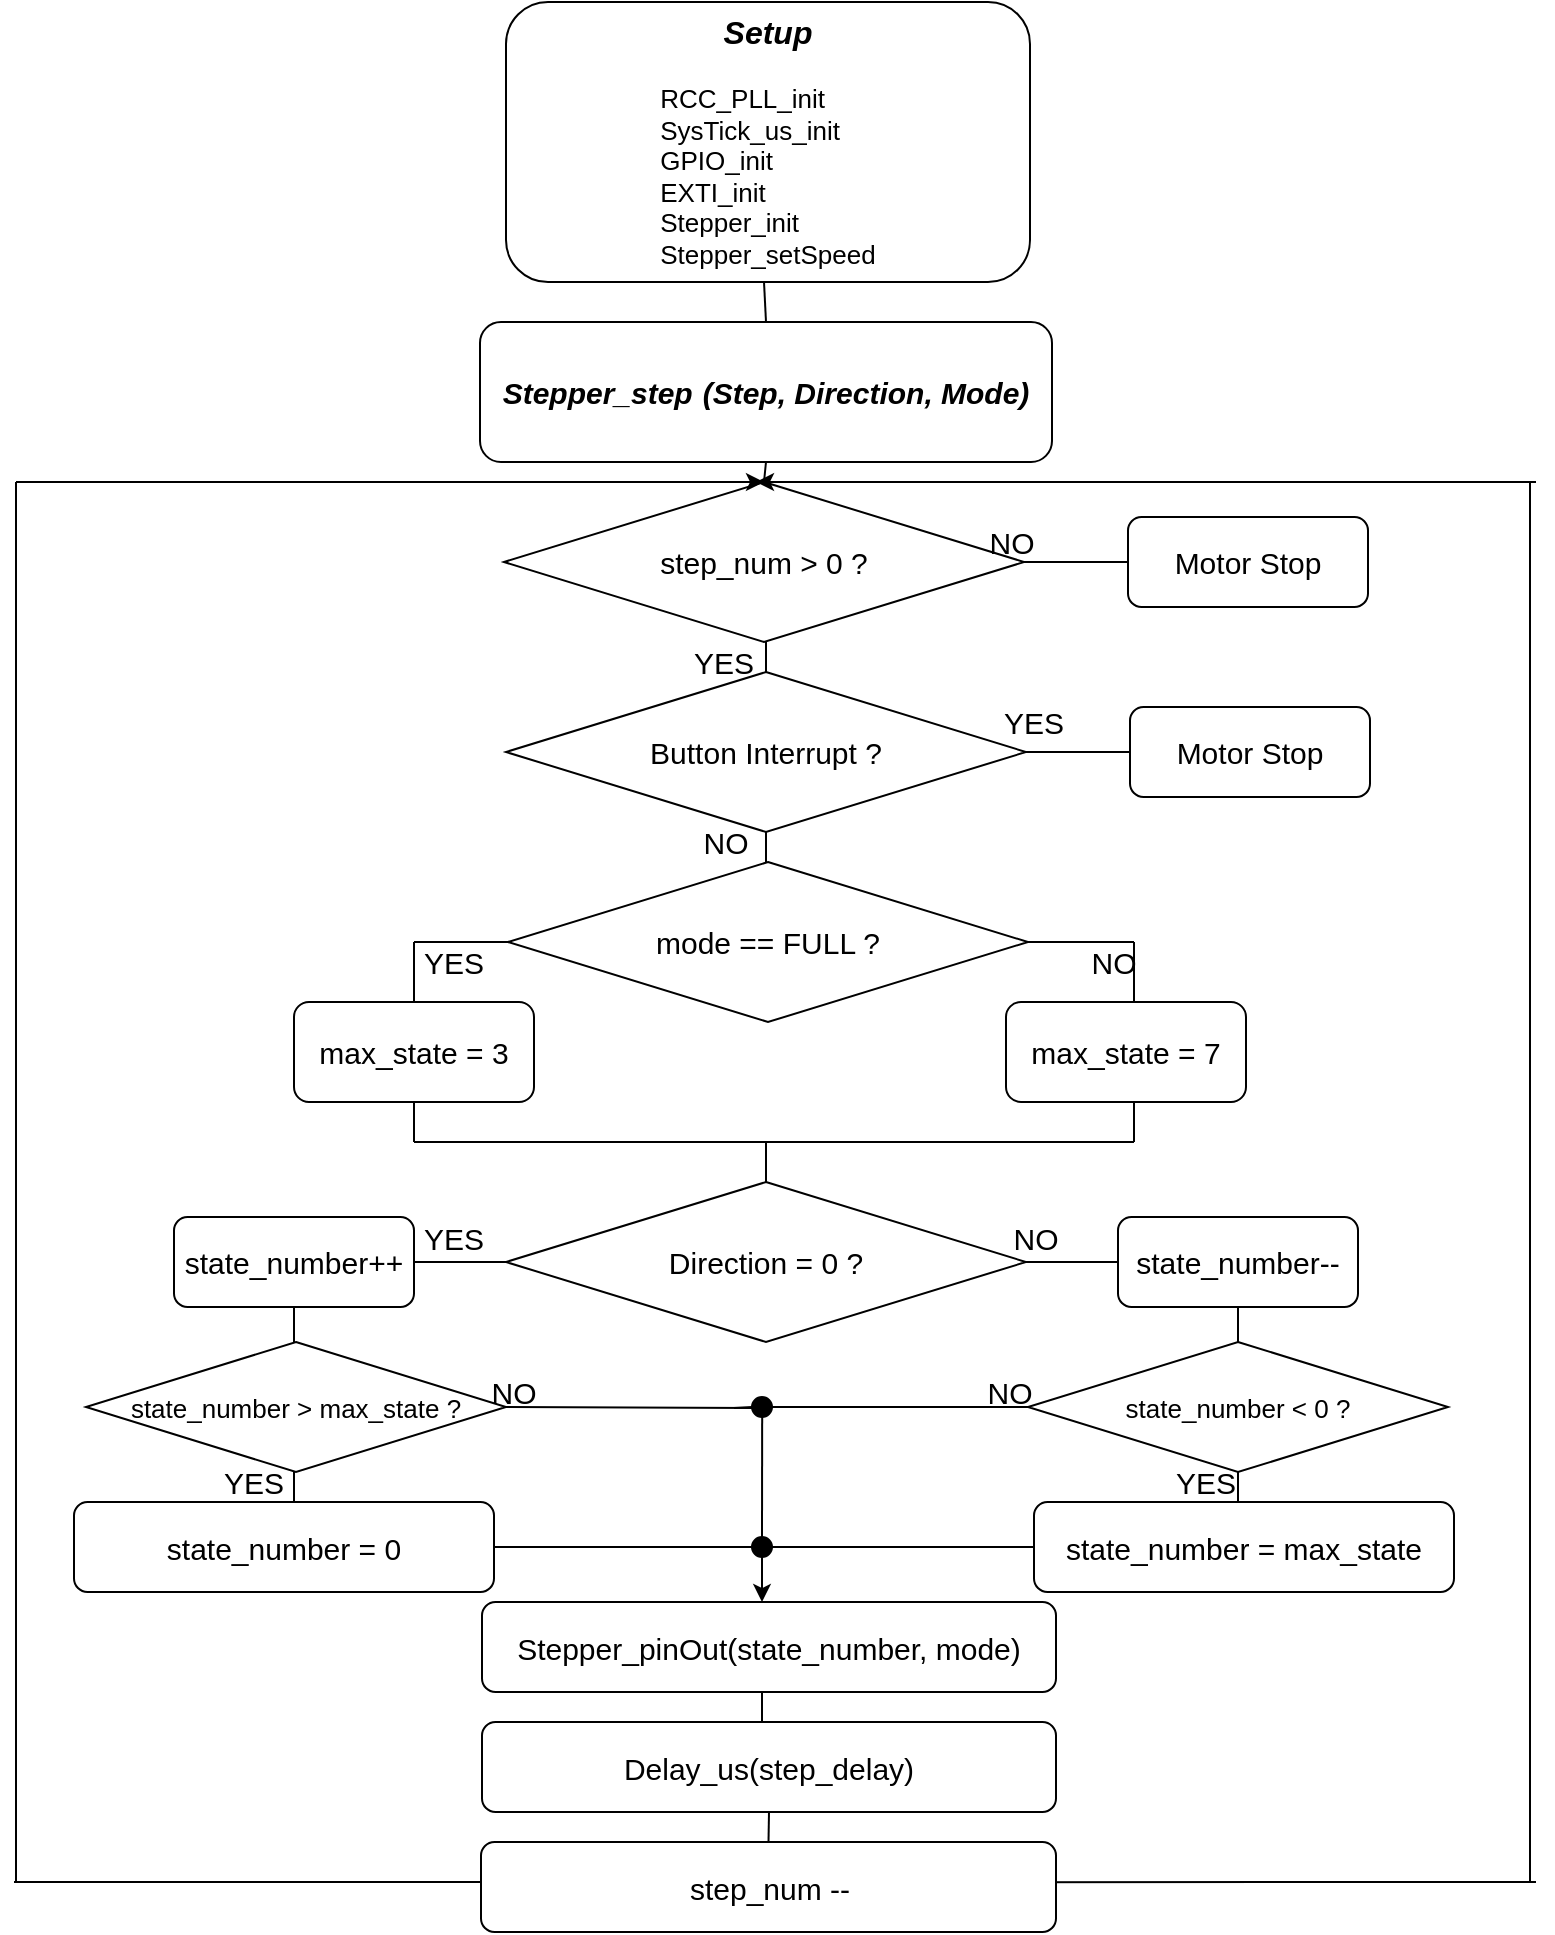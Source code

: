 <mxfile version="15.2.7" type="device"><diagram id="W0j-wVub7BevKi_JYIw6" name="페이지-1"><mxGraphModel dx="865" dy="1675" grid="1" gridSize="10" guides="1" tooltips="1" connect="1" arrows="1" fold="1" page="1" pageScale="1" pageWidth="827" pageHeight="1169" math="0" shadow="0"><root><mxCell id="0"/><mxCell id="1" parent="0"/><mxCell id="E49OmthKrDA7gJpjjUu7-33" value="&lt;font style=&quot;font-size: 15px;&quot;&gt;&lt;span style=&quot;font-size: 15px;&quot;&gt;&lt;b style=&quot;font-size: 15px;&quot;&gt;&lt;i style=&quot;font-size: 15px;&quot;&gt;Stepper_step&lt;span style=&quot;white-space: pre; font-size: 15px;&quot;&gt;&#9;&lt;/span&gt;(Step, Direction, Mode)&lt;/i&gt;&lt;/b&gt;&lt;/span&gt;&lt;br style=&quot;font-size: 15px;&quot;&gt;&lt;/font&gt;" style="rounded=1;whiteSpace=wrap;html=1;fontSize=15;glass=0;strokeWidth=1;shadow=0;fontStyle=0" parent="1" vertex="1"><mxGeometry x="272" y="-920" width="286" height="70" as="geometry"/></mxCell><mxCell id="pfp5ijlTgk-dWuZeDqmA-1" value="&lt;font&gt;&lt;font&gt;&lt;b&gt;&lt;i&gt;&lt;font style=&quot;font-size: 16px&quot;&gt;Setup&lt;/font&gt;&lt;/i&gt;&lt;br style=&quot;font-size: 13px&quot;&gt;&lt;br style=&quot;font-size: 13px&quot;&gt;&lt;div style=&quot;font-size: 13px ; text-align: left&quot;&gt;&lt;span style=&quot;font-weight: normal ; font-size: 13px&quot;&gt;RCC_PLL_init&lt;/span&gt;&lt;br style=&quot;font-size: 13px&quot;&gt;&lt;/div&gt;&lt;/b&gt;&lt;/font&gt;&lt;font style=&quot;font-size: 13px&quot;&gt;&lt;div style=&quot;font-size: 13px ; text-align: left&quot;&gt;&lt;span style=&quot;font-size: 13px&quot;&gt;SysTick_us_init&lt;/span&gt;&lt;/div&gt;&lt;div style=&quot;font-size: 13px ; text-align: left&quot;&gt;&lt;span style=&quot;font-size: 13px&quot;&gt;GPIO_init&lt;/span&gt;&lt;/div&gt;&lt;div style=&quot;font-size: 13px ; text-align: left&quot;&gt;&lt;span style=&quot;font-size: 13px&quot;&gt;EXTI_init&lt;/span&gt;&lt;br style=&quot;font-size: 13px&quot;&gt;&lt;/div&gt;&lt;div style=&quot;font-size: 13px ; text-align: left&quot;&gt;Stepper_init&lt;/div&gt;&lt;div style=&quot;font-size: 13px ; text-align: left&quot;&gt;&lt;span style=&quot;font-size: 13px&quot;&gt;Stepper_setSpeed&lt;/span&gt;&lt;/div&gt;&lt;/font&gt;&lt;/font&gt;" style="rounded=1;whiteSpace=wrap;html=1;fontSize=13;glass=0;strokeWidth=1;shadow=0;" parent="1" vertex="1"><mxGeometry x="285" y="-1080" width="262" height="140" as="geometry"/></mxCell><mxCell id="pfp5ijlTgk-dWuZeDqmA-2" value="" style="endArrow=none;html=1;exitX=0.5;exitY=0;exitDx=0;exitDy=0;fontSize=15;" parent="1" edge="1" source="E49OmthKrDA7gJpjjUu7-33"><mxGeometry width="50" height="50" relative="1" as="geometry"><mxPoint x="414" y="-950" as="sourcePoint"/><mxPoint x="414" y="-940" as="targetPoint"/></mxGeometry></mxCell><mxCell id="B7wI7mI7uH0ev065WkiU-1" value="" style="endArrow=none;html=1;entryX=0.5;entryY=1;entryDx=0;entryDy=0;fontSize=15;" edge="1" parent="1" target="E49OmthKrDA7gJpjjUu7-33"><mxGeometry width="50" height="50" relative="1" as="geometry"><mxPoint x="414" y="-840" as="sourcePoint"/><mxPoint x="596" y="-940" as="targetPoint"/></mxGeometry></mxCell><mxCell id="B7wI7mI7uH0ev065WkiU-2" value="Direction = 0 ?" style="rhombus;whiteSpace=wrap;html=1;fontSize=15;" vertex="1" parent="1"><mxGeometry x="285" y="-490" width="260" height="80" as="geometry"/></mxCell><mxCell id="B7wI7mI7uH0ev065WkiU-3" value="" style="endArrow=none;html=1;exitX=1;exitY=0.5;exitDx=0;exitDy=0;fontSize=15;" edge="1" parent="1" source="B7wI7mI7uH0ev065WkiU-2"><mxGeometry width="50" height="50" relative="1" as="geometry"><mxPoint x="515" y="-460" as="sourcePoint"/><mxPoint x="595" y="-450" as="targetPoint"/></mxGeometry></mxCell><mxCell id="B7wI7mI7uH0ev065WkiU-4" value="" style="endArrow=none;html=1;fontSize=15;" edge="1" parent="1"><mxGeometry width="50" height="50" relative="1" as="geometry"><mxPoint x="235" y="-450" as="sourcePoint"/><mxPoint x="285" y="-450" as="targetPoint"/></mxGeometry></mxCell><mxCell id="B7wI7mI7uH0ev065WkiU-5" value="&lt;font style=&quot;font-size: 15px;&quot;&gt;&lt;span style=&quot;font-size: 15px;&quot;&gt;state_number++&lt;/span&gt;&lt;br style=&quot;font-size: 15px;&quot;&gt;&lt;/font&gt;" style="rounded=1;whiteSpace=wrap;html=1;fontSize=15;glass=0;strokeWidth=1;shadow=0;fontStyle=0" vertex="1" parent="1"><mxGeometry x="119" y="-472.5" width="120" height="45" as="geometry"/></mxCell><mxCell id="B7wI7mI7uH0ev065WkiU-6" value="&lt;font style=&quot;font-size: 15px;&quot;&gt;&lt;span style=&quot;font-size: 15px;&quot;&gt;state_number--&lt;/span&gt;&lt;br style=&quot;font-size: 15px;&quot;&gt;&lt;/font&gt;" style="rounded=1;whiteSpace=wrap;html=1;fontSize=15;glass=0;strokeWidth=1;shadow=0;fontStyle=0" vertex="1" parent="1"><mxGeometry x="591" y="-472.5" width="120" height="45" as="geometry"/></mxCell><mxCell id="B7wI7mI7uH0ev065WkiU-7" value="YES" style="text;html=1;strokeColor=none;fillColor=none;align=center;verticalAlign=middle;whiteSpace=wrap;rounded=0;fontSize=15;" vertex="1" parent="1"><mxGeometry x="239" y="-472.5" width="40" height="20" as="geometry"/></mxCell><mxCell id="B7wI7mI7uH0ev065WkiU-8" value="NO" style="text;html=1;strokeColor=none;fillColor=none;align=center;verticalAlign=middle;whiteSpace=wrap;rounded=0;fontSize=15;" vertex="1" parent="1"><mxGeometry x="530" y="-472.5" width="40" height="20" as="geometry"/></mxCell><mxCell id="B7wI7mI7uH0ev065WkiU-9" value="" style="endArrow=none;html=1;exitX=0.5;exitY=1;exitDx=0;exitDy=0;fontSize=15;" edge="1" parent="1" source="B7wI7mI7uH0ev065WkiU-5"><mxGeometry width="50" height="50" relative="1" as="geometry"><mxPoint x="189" y="-390" as="sourcePoint"/><mxPoint x="179" y="-410" as="targetPoint"/></mxGeometry></mxCell><mxCell id="B7wI7mI7uH0ev065WkiU-10" value="" style="endArrow=none;html=1;entryX=0.5;entryY=1;entryDx=0;entryDy=0;fontSize=15;" edge="1" parent="1" target="B7wI7mI7uH0ev065WkiU-6"><mxGeometry width="50" height="50" relative="1" as="geometry"><mxPoint x="651" y="-410" as="sourcePoint"/><mxPoint x="349" y="-460" as="targetPoint"/></mxGeometry></mxCell><mxCell id="B7wI7mI7uH0ev065WkiU-27" value="" style="endArrow=none;html=1;fontSize=15;" edge="1" parent="1"><mxGeometry width="50" height="50" relative="1" as="geometry"><mxPoint x="415" y="-740" as="sourcePoint"/><mxPoint x="415" y="-760" as="targetPoint"/></mxGeometry></mxCell><mxCell id="B7wI7mI7uH0ev065WkiU-28" value="state_number &amp;gt; max_state ?" style="rhombus;whiteSpace=wrap;html=1;fontSize=13;" vertex="1" parent="1"><mxGeometry x="75" y="-410" width="210" height="65" as="geometry"/></mxCell><mxCell id="B7wI7mI7uH0ev065WkiU-29" value="state_number &amp;lt; 0 ?" style="rhombus;whiteSpace=wrap;html=1;fontSize=13;" vertex="1" parent="1"><mxGeometry x="546" y="-410" width="210" height="65" as="geometry"/></mxCell><mxCell id="B7wI7mI7uH0ev065WkiU-30" value="" style="endArrow=none;html=1;fontSize=15;" edge="1" parent="1"><mxGeometry width="50" height="50" relative="1" as="geometry"><mxPoint x="179" y="-330" as="sourcePoint"/><mxPoint x="179" y="-345" as="targetPoint"/></mxGeometry></mxCell><mxCell id="B7wI7mI7uH0ev065WkiU-31" value="" style="endArrow=none;html=1;exitX=0.5;exitY=1;exitDx=0;exitDy=0;fontSize=15;" edge="1" parent="1" source="B7wI7mI7uH0ev065WkiU-29"><mxGeometry width="50" height="50" relative="1" as="geometry"><mxPoint x="369" y="-380" as="sourcePoint"/><mxPoint x="651" y="-330" as="targetPoint"/></mxGeometry></mxCell><mxCell id="B7wI7mI7uH0ev065WkiU-32" value="YES" style="text;html=1;strokeColor=none;fillColor=none;align=center;verticalAlign=middle;whiteSpace=wrap;rounded=0;fontSize=15;" vertex="1" parent="1"><mxGeometry x="139" y="-350" width="40" height="20" as="geometry"/></mxCell><mxCell id="B7wI7mI7uH0ev065WkiU-33" value="YES" style="text;html=1;strokeColor=none;fillColor=none;align=center;verticalAlign=middle;whiteSpace=wrap;rounded=0;fontSize=15;" vertex="1" parent="1"><mxGeometry x="615" y="-350" width="40" height="20" as="geometry"/></mxCell><mxCell id="B7wI7mI7uH0ev065WkiU-34" value="" style="endArrow=none;html=1;exitX=1;exitY=0.5;exitDx=0;exitDy=0;fontSize=15;" edge="1" parent="1" source="B7wI7mI7uH0ev065WkiU-28"><mxGeometry width="50" height="50" relative="1" as="geometry"><mxPoint x="369" y="-380" as="sourcePoint"/><mxPoint x="409" y="-377" as="targetPoint"/></mxGeometry></mxCell><mxCell id="B7wI7mI7uH0ev065WkiU-35" value="&lt;font style=&quot;font-size: 15px;&quot;&gt;&lt;span style=&quot;font-size: 15px;&quot;&gt;state_number = 0&lt;/span&gt;&lt;br style=&quot;font-size: 15px;&quot;&gt;&lt;/font&gt;" style="rounded=1;whiteSpace=wrap;html=1;fontSize=15;glass=0;strokeWidth=1;shadow=0;fontStyle=0" vertex="1" parent="1"><mxGeometry x="69" y="-330" width="210" height="45" as="geometry"/></mxCell><mxCell id="B7wI7mI7uH0ev065WkiU-36" value="&lt;font style=&quot;font-size: 15px;&quot;&gt;&lt;span style=&quot;font-size: 15px;&quot;&gt;state_number = max_state&lt;/span&gt;&lt;br style=&quot;font-size: 15px;&quot;&gt;&lt;/font&gt;" style="rounded=1;whiteSpace=wrap;html=1;fontSize=15;glass=0;strokeWidth=1;shadow=0;fontStyle=0" vertex="1" parent="1"><mxGeometry x="549" y="-330" width="210" height="45" as="geometry"/></mxCell><mxCell id="B7wI7mI7uH0ev065WkiU-37" value="NO" style="text;html=1;strokeColor=none;fillColor=none;align=center;verticalAlign=middle;whiteSpace=wrap;rounded=0;fontSize=15;" vertex="1" parent="1"><mxGeometry x="269" y="-395" width="40" height="20" as="geometry"/></mxCell><mxCell id="B7wI7mI7uH0ev065WkiU-38" value="NO" style="text;html=1;strokeColor=none;fillColor=none;align=center;verticalAlign=middle;whiteSpace=wrap;rounded=0;fontSize=15;" vertex="1" parent="1"><mxGeometry x="517" y="-395" width="40" height="20" as="geometry"/></mxCell><mxCell id="B7wI7mI7uH0ev065WkiU-40" value="" style="endArrow=none;html=1;entryX=0;entryY=0.5;entryDx=0;entryDy=0;startArrow=none;fontSize=15;" edge="1" parent="1" source="B7wI7mI7uH0ev065WkiU-44" target="B7wI7mI7uH0ev065WkiU-29"><mxGeometry width="50" height="50" relative="1" as="geometry"><mxPoint x="399" y="-377" as="sourcePoint"/><mxPoint x="517" y="-365" as="targetPoint"/></mxGeometry></mxCell><mxCell id="B7wI7mI7uH0ev065WkiU-42" value="" style="endArrow=none;html=1;strokeWidth=1;targetPerimeterSpacing=2;entryX=0.509;entryY=0.5;entryDx=0;entryDy=0;entryPerimeter=0;fontSize=15;" edge="1" parent="1" source="B7wI7mI7uH0ev065WkiU-46" target="B7wI7mI7uH0ev065WkiU-44"><mxGeometry width="50" height="50" relative="1" as="geometry"><mxPoint x="412" y="-300" as="sourcePoint"/><mxPoint x="412" y="-375" as="targetPoint"/></mxGeometry></mxCell><mxCell id="B7wI7mI7uH0ev065WkiU-43" value="" style="endArrow=none;html=1;sourcePerimeterSpacing=10;targetPerimeterSpacing=10;strokeWidth=1;exitX=1;exitY=0.5;exitDx=0;exitDy=0;entryX=0;entryY=0.5;entryDx=0;entryDy=0;fontSize=15;" edge="1" parent="1" source="B7wI7mI7uH0ev065WkiU-35" target="B7wI7mI7uH0ev065WkiU-36"><mxGeometry width="50" height="50" relative="1" as="geometry"><mxPoint x="339" y="-360" as="sourcePoint"/><mxPoint x="409" y="-307" as="targetPoint"/></mxGeometry></mxCell><mxCell id="B7wI7mI7uH0ev065WkiU-44" value="" style="ellipse;whiteSpace=wrap;html=1;aspect=fixed;fillColor=#000000;fontSize=15;" vertex="1" parent="1"><mxGeometry x="408" y="-382.5" width="10" height="10" as="geometry"/></mxCell><mxCell id="B7wI7mI7uH0ev065WkiU-45" value="" style="endArrow=none;html=1;entryX=0;entryY=0.5;entryDx=0;entryDy=0;fontSize=15;" edge="1" parent="1" target="B7wI7mI7uH0ev065WkiU-44"><mxGeometry width="50" height="50" relative="1" as="geometry"><mxPoint x="399" y="-377" as="sourcePoint"/><mxPoint x="546" y="-377.5" as="targetPoint"/></mxGeometry></mxCell><mxCell id="B7wI7mI7uH0ev065WkiU-46" value="" style="ellipse;whiteSpace=wrap;html=1;aspect=fixed;fillColor=#000000;fontSize=15;" vertex="1" parent="1"><mxGeometry x="408" y="-312.5" width="10" height="10" as="geometry"/></mxCell><mxCell id="B7wI7mI7uH0ev065WkiU-47" value="" style="endArrow=classic;html=1;sourcePerimeterSpacing=10;targetPerimeterSpacing=10;strokeWidth=1;exitX=0.5;exitY=1;exitDx=0;exitDy=0;fontSize=15;" edge="1" parent="1" source="B7wI7mI7uH0ev065WkiU-46"><mxGeometry width="50" height="50" relative="1" as="geometry"><mxPoint x="339" y="-350" as="sourcePoint"/><mxPoint x="413" y="-280" as="targetPoint"/></mxGeometry></mxCell><mxCell id="B7wI7mI7uH0ev065WkiU-49" value="&lt;font style=&quot;font-size: 15px;&quot;&gt;&lt;span style=&quot;font-size: 15px;&quot;&gt;Stepper_pinOut(state_number, mode)&lt;/span&gt;&lt;br style=&quot;font-size: 15px;&quot;&gt;&lt;/font&gt;" style="rounded=1;whiteSpace=wrap;html=1;fontSize=15;glass=0;strokeWidth=1;shadow=0;fontStyle=0" vertex="1" parent="1"><mxGeometry x="273" y="-280" width="287" height="45" as="geometry"/></mxCell><mxCell id="B7wI7mI7uH0ev065WkiU-50" value="" style="endArrow=none;html=1;sourcePerimeterSpacing=10;targetPerimeterSpacing=10;strokeWidth=1;fontSize=15;" edge="1" parent="1"><mxGeometry width="50" height="50" relative="1" as="geometry"><mxPoint x="413" y="-210" as="sourcePoint"/><mxPoint x="413" y="-235" as="targetPoint"/></mxGeometry></mxCell><mxCell id="B7wI7mI7uH0ev065WkiU-51" value="&lt;font style=&quot;font-size: 15px;&quot;&gt;&lt;span style=&quot;font-size: 15px;&quot;&gt;Delay_us(&lt;/span&gt;&lt;span style=&quot;font-size: 15px;&quot;&gt;step_delay)&lt;/span&gt;&lt;br style=&quot;font-size: 15px;&quot;&gt;&lt;/font&gt;" style="rounded=1;whiteSpace=wrap;html=1;fontSize=15;glass=0;strokeWidth=1;shadow=0;fontStyle=0" vertex="1" parent="1"><mxGeometry x="273" y="-220" width="287" height="45" as="geometry"/></mxCell><mxCell id="B7wI7mI7uH0ev065WkiU-52" value="" style="endArrow=none;html=1;sourcePerimeterSpacing=10;targetPerimeterSpacing=10;strokeWidth=1;fontSize=15;" edge="1" parent="1"><mxGeometry width="50" height="50" relative="1" as="geometry"><mxPoint x="39" y="-140" as="sourcePoint"/><mxPoint x="294" y="-140" as="targetPoint"/></mxGeometry></mxCell><mxCell id="B7wI7mI7uH0ev065WkiU-53" value="" style="endArrow=none;html=1;sourcePerimeterSpacing=10;targetPerimeterSpacing=10;strokeWidth=1;fontSize=15;" edge="1" parent="1"><mxGeometry width="50" height="50" relative="1" as="geometry"><mxPoint x="535" y="-139.92" as="sourcePoint"/><mxPoint x="800" y="-140" as="targetPoint"/></mxGeometry></mxCell><mxCell id="B7wI7mI7uH0ev065WkiU-54" value="" style="endArrow=none;html=1;sourcePerimeterSpacing=10;targetPerimeterSpacing=10;strokeWidth=1;fontSize=15;" edge="1" parent="1"><mxGeometry width="50" height="50" relative="1" as="geometry"><mxPoint x="40" y="-140" as="sourcePoint"/><mxPoint x="40" y="-840" as="targetPoint"/></mxGeometry></mxCell><mxCell id="B7wI7mI7uH0ev065WkiU-55" value="" style="endArrow=none;html=1;sourcePerimeterSpacing=10;targetPerimeterSpacing=10;strokeWidth=1;fontSize=15;" edge="1" parent="1"><mxGeometry width="50" height="50" relative="1" as="geometry"><mxPoint x="797" y="-140" as="sourcePoint"/><mxPoint x="797" y="-840" as="targetPoint"/></mxGeometry></mxCell><mxCell id="B7wI7mI7uH0ev065WkiU-60" value="step_num &amp;gt; 0 ?" style="rhombus;whiteSpace=wrap;html=1;fontSize=15;" vertex="1" parent="1"><mxGeometry x="284" y="-840" width="260" height="80" as="geometry"/></mxCell><mxCell id="B7wI7mI7uH0ev065WkiU-62" value="YES" style="text;html=1;strokeColor=none;fillColor=none;align=center;verticalAlign=middle;whiteSpace=wrap;rounded=0;fontSize=15;" vertex="1" parent="1"><mxGeometry x="374" y="-760" width="40" height="20" as="geometry"/></mxCell><mxCell id="B7wI7mI7uH0ev065WkiU-63" value="NO" style="text;html=1;strokeColor=none;fillColor=none;align=center;verticalAlign=middle;whiteSpace=wrap;rounded=0;fontSize=15;" vertex="1" parent="1"><mxGeometry x="518" y="-820" width="40" height="20" as="geometry"/></mxCell><mxCell id="B7wI7mI7uH0ev065WkiU-64" value="" style="endArrow=none;html=1;sourcePerimeterSpacing=10;targetPerimeterSpacing=10;strokeWidth=1;entryX=1;entryY=0.5;entryDx=0;entryDy=0;fontSize=15;" edge="1" parent="1" target="B7wI7mI7uH0ev065WkiU-60"><mxGeometry width="50" height="50" relative="1" as="geometry"><mxPoint x="600" y="-800" as="sourcePoint"/><mxPoint x="440" y="-790" as="targetPoint"/></mxGeometry></mxCell><mxCell id="B7wI7mI7uH0ev065WkiU-65" value="&lt;font style=&quot;font-size: 15px;&quot;&gt;&lt;span style=&quot;font-size: 15px;&quot;&gt;Motor Stop&lt;/span&gt;&lt;br style=&quot;font-size: 15px;&quot;&gt;&lt;/font&gt;" style="rounded=1;whiteSpace=wrap;html=1;fontSize=15;glass=0;strokeWidth=1;shadow=0;fontStyle=0" vertex="1" parent="1"><mxGeometry x="596" y="-822.5" width="120" height="45" as="geometry"/></mxCell><mxCell id="B7wI7mI7uH0ev065WkiU-68" value="Button Interrupt ?" style="rhombus;whiteSpace=wrap;html=1;fontSize=15;" vertex="1" parent="1"><mxGeometry x="285" y="-745" width="260" height="80" as="geometry"/></mxCell><mxCell id="B7wI7mI7uH0ev065WkiU-69" value="YES" style="text;html=1;strokeColor=none;fillColor=none;align=center;verticalAlign=middle;whiteSpace=wrap;rounded=0;fontSize=15;" vertex="1" parent="1"><mxGeometry x="528.5" y="-730" width="40" height="20" as="geometry"/></mxCell><mxCell id="B7wI7mI7uH0ev065WkiU-70" value="" style="endArrow=none;html=1;sourcePerimeterSpacing=10;targetPerimeterSpacing=10;strokeWidth=1;exitX=1;exitY=0.5;exitDx=0;exitDy=0;fontSize=15;" edge="1" parent="1" source="B7wI7mI7uH0ev065WkiU-68"><mxGeometry width="50" height="50" relative="1" as="geometry"><mxPoint x="511" y="-750" as="sourcePoint"/><mxPoint x="601" y="-705" as="targetPoint"/></mxGeometry></mxCell><mxCell id="B7wI7mI7uH0ev065WkiU-71" value="&lt;font style=&quot;font-size: 15px;&quot;&gt;&lt;span style=&quot;font-size: 15px;&quot;&gt;Motor Stop&lt;/span&gt;&lt;br style=&quot;font-size: 15px;&quot;&gt;&lt;/font&gt;" style="rounded=1;whiteSpace=wrap;html=1;fontSize=15;glass=0;strokeWidth=1;shadow=0;fontStyle=0" vertex="1" parent="1"><mxGeometry x="597" y="-727.5" width="120" height="45" as="geometry"/></mxCell><mxCell id="B7wI7mI7uH0ev065WkiU-72" value="" style="endArrow=none;html=1;sourcePerimeterSpacing=10;targetPerimeterSpacing=10;strokeWidth=1;exitX=0.5;exitY=1;exitDx=0;exitDy=0;fontSize=15;" edge="1" parent="1" source="B7wI7mI7uH0ev065WkiU-68"><mxGeometry width="50" height="50" relative="1" as="geometry"><mxPoint x="451" y="-750" as="sourcePoint"/><mxPoint x="415" y="-650" as="targetPoint"/></mxGeometry></mxCell><mxCell id="B7wI7mI7uH0ev065WkiU-73" value="NO" style="text;html=1;strokeColor=none;fillColor=none;align=center;verticalAlign=middle;whiteSpace=wrap;rounded=0;fontSize=15;" vertex="1" parent="1"><mxGeometry x="375" y="-670" width="40" height="20" as="geometry"/></mxCell><mxCell id="B7wI7mI7uH0ev065WkiU-76" value="mode == FULL ?" style="rhombus;whiteSpace=wrap;html=1;fontSize=15;" vertex="1" parent="1"><mxGeometry x="286" y="-650" width="260" height="80" as="geometry"/></mxCell><mxCell id="B7wI7mI7uH0ev065WkiU-77" value="" style="endArrow=none;html=1;entryX=0;entryY=0.5;entryDx=0;entryDy=0;fontSize=15;" edge="1" parent="1" target="B7wI7mI7uH0ev065WkiU-76"><mxGeometry width="50" height="50" relative="1" as="geometry"><mxPoint x="239" y="-610" as="sourcePoint"/><mxPoint x="269" y="-600" as="targetPoint"/></mxGeometry></mxCell><mxCell id="B7wI7mI7uH0ev065WkiU-78" value="" style="endArrow=none;html=1;fontSize=15;" edge="1" parent="1"><mxGeometry width="50" height="50" relative="1" as="geometry"><mxPoint x="239" y="-570" as="sourcePoint"/><mxPoint x="239" y="-610" as="targetPoint"/></mxGeometry></mxCell><mxCell id="B7wI7mI7uH0ev065WkiU-79" value="" style="endArrow=none;html=1;exitX=1;exitY=0.5;exitDx=0;exitDy=0;fontSize=15;" edge="1" parent="1" source="B7wI7mI7uH0ev065WkiU-76"><mxGeometry width="50" height="50" relative="1" as="geometry"><mxPoint x="319" y="-550" as="sourcePoint"/><mxPoint x="599" y="-610" as="targetPoint"/></mxGeometry></mxCell><mxCell id="B7wI7mI7uH0ev065WkiU-80" value="" style="endArrow=none;html=1;fontSize=15;" edge="1" parent="1"><mxGeometry width="50" height="50" relative="1" as="geometry"><mxPoint x="599" y="-570" as="sourcePoint"/><mxPoint x="599" y="-610" as="targetPoint"/></mxGeometry></mxCell><mxCell id="B7wI7mI7uH0ev065WkiU-81" value="YES" style="text;html=1;strokeColor=none;fillColor=none;align=center;verticalAlign=middle;whiteSpace=wrap;rounded=0;fontSize=15;" vertex="1" parent="1"><mxGeometry x="239" y="-610" width="40" height="20" as="geometry"/></mxCell><mxCell id="B7wI7mI7uH0ev065WkiU-82" value="NO" style="text;html=1;strokeColor=none;fillColor=none;align=center;verticalAlign=middle;whiteSpace=wrap;rounded=0;fontSize=15;" vertex="1" parent="1"><mxGeometry x="569" y="-610" width="40" height="20" as="geometry"/></mxCell><mxCell id="B7wI7mI7uH0ev065WkiU-83" value="&lt;font style=&quot;font-size: 15px;&quot;&gt;&lt;span style=&quot;font-size: 15px;&quot;&gt;max_state = 3&lt;/span&gt;&lt;br style=&quot;font-size: 15px;&quot;&gt;&lt;/font&gt;" style="rounded=1;whiteSpace=wrap;html=1;fontSize=15;glass=0;strokeWidth=1;shadow=0;fontStyle=0" vertex="1" parent="1"><mxGeometry x="179" y="-580" width="120" height="50" as="geometry"/></mxCell><mxCell id="B7wI7mI7uH0ev065WkiU-84" value="&lt;font style=&quot;font-size: 15px;&quot;&gt;&lt;span style=&quot;font-size: 15px;&quot;&gt;max_state = 7&lt;/span&gt;&lt;br style=&quot;font-size: 15px;&quot;&gt;&lt;/font&gt;" style="rounded=1;whiteSpace=wrap;html=1;fontSize=15;glass=0;strokeWidth=1;shadow=0;fontStyle=0" vertex="1" parent="1"><mxGeometry x="535" y="-580" width="120" height="50" as="geometry"/></mxCell><mxCell id="B7wI7mI7uH0ev065WkiU-85" value="" style="endArrow=none;html=1;entryX=0.5;entryY=1;entryDx=0;entryDy=0;fontSize=15;" edge="1" parent="1" target="B7wI7mI7uH0ev065WkiU-83"><mxGeometry width="50" height="50" relative="1" as="geometry"><mxPoint x="239" y="-510" as="sourcePoint"/><mxPoint x="429" y="-570" as="targetPoint"/></mxGeometry></mxCell><mxCell id="B7wI7mI7uH0ev065WkiU-86" value="" style="endArrow=none;html=1;fontSize=15;" edge="1" parent="1"><mxGeometry width="50" height="50" relative="1" as="geometry"><mxPoint x="599" y="-510" as="sourcePoint"/><mxPoint x="599" y="-530" as="targetPoint"/></mxGeometry></mxCell><mxCell id="B7wI7mI7uH0ev065WkiU-87" value="" style="endArrow=none;html=1;fontSize=15;" edge="1" parent="1"><mxGeometry width="50" height="50" relative="1" as="geometry"><mxPoint x="239" y="-510" as="sourcePoint"/><mxPoint x="599" y="-510" as="targetPoint"/></mxGeometry></mxCell><mxCell id="B7wI7mI7uH0ev065WkiU-88" value="" style="endArrow=none;html=1;sourcePerimeterSpacing=10;targetPerimeterSpacing=10;strokeWidth=1;entryX=0.5;entryY=0;entryDx=0;entryDy=0;fontSize=15;" edge="1" parent="1" target="B7wI7mI7uH0ev065WkiU-2"><mxGeometry width="50" height="50" relative="1" as="geometry"><mxPoint x="415" y="-510" as="sourcePoint"/><mxPoint x="390" y="-600" as="targetPoint"/></mxGeometry></mxCell><mxCell id="B7wI7mI7uH0ev065WkiU-89" value="" style="endArrow=classic;html=1;sourcePerimeterSpacing=10;targetPerimeterSpacing=10;strokeWidth=1;entryX=0.5;entryY=0;entryDx=0;entryDy=0;fontSize=15;" edge="1" parent="1" target="B7wI7mI7uH0ev065WkiU-60"><mxGeometry width="50" height="50" relative="1" as="geometry"><mxPoint x="40" y="-840" as="sourcePoint"/><mxPoint x="430" y="-690" as="targetPoint"/></mxGeometry></mxCell><mxCell id="B7wI7mI7uH0ev065WkiU-90" value="" style="endArrow=classic;html=1;sourcePerimeterSpacing=10;targetPerimeterSpacing=10;strokeWidth=1;fontSize=15;" edge="1" parent="1"><mxGeometry width="50" height="50" relative="1" as="geometry"><mxPoint x="800" y="-840" as="sourcePoint"/><mxPoint x="410" y="-840" as="targetPoint"/></mxGeometry></mxCell><mxCell id="B7wI7mI7uH0ev065WkiU-91" value="&lt;font style=&quot;font-size: 15px;&quot;&gt;&lt;span style=&quot;font-size: 15px;&quot;&gt;step_num --&lt;/span&gt;&lt;br style=&quot;font-size: 15px;&quot;&gt;&lt;/font&gt;" style="rounded=1;whiteSpace=wrap;html=1;fontSize=15;glass=0;strokeWidth=1;shadow=0;fontStyle=0" vertex="1" parent="1"><mxGeometry x="272.5" y="-160" width="287.5" height="45" as="geometry"/></mxCell><mxCell id="B7wI7mI7uH0ev065WkiU-94" value="" style="endArrow=none;html=1;fontSize=13;sourcePerimeterSpacing=10;targetPerimeterSpacing=10;strokeWidth=1;exitX=0.5;exitY=1;exitDx=0;exitDy=0;entryX=0.5;entryY=0;entryDx=0;entryDy=0;" edge="1" parent="1" source="B7wI7mI7uH0ev065WkiU-51" target="B7wI7mI7uH0ev065WkiU-91"><mxGeometry width="50" height="50" relative="1" as="geometry"><mxPoint x="460" y="-200" as="sourcePoint"/><mxPoint x="510" y="-250" as="targetPoint"/></mxGeometry></mxCell></root></mxGraphModel></diagram></mxfile>